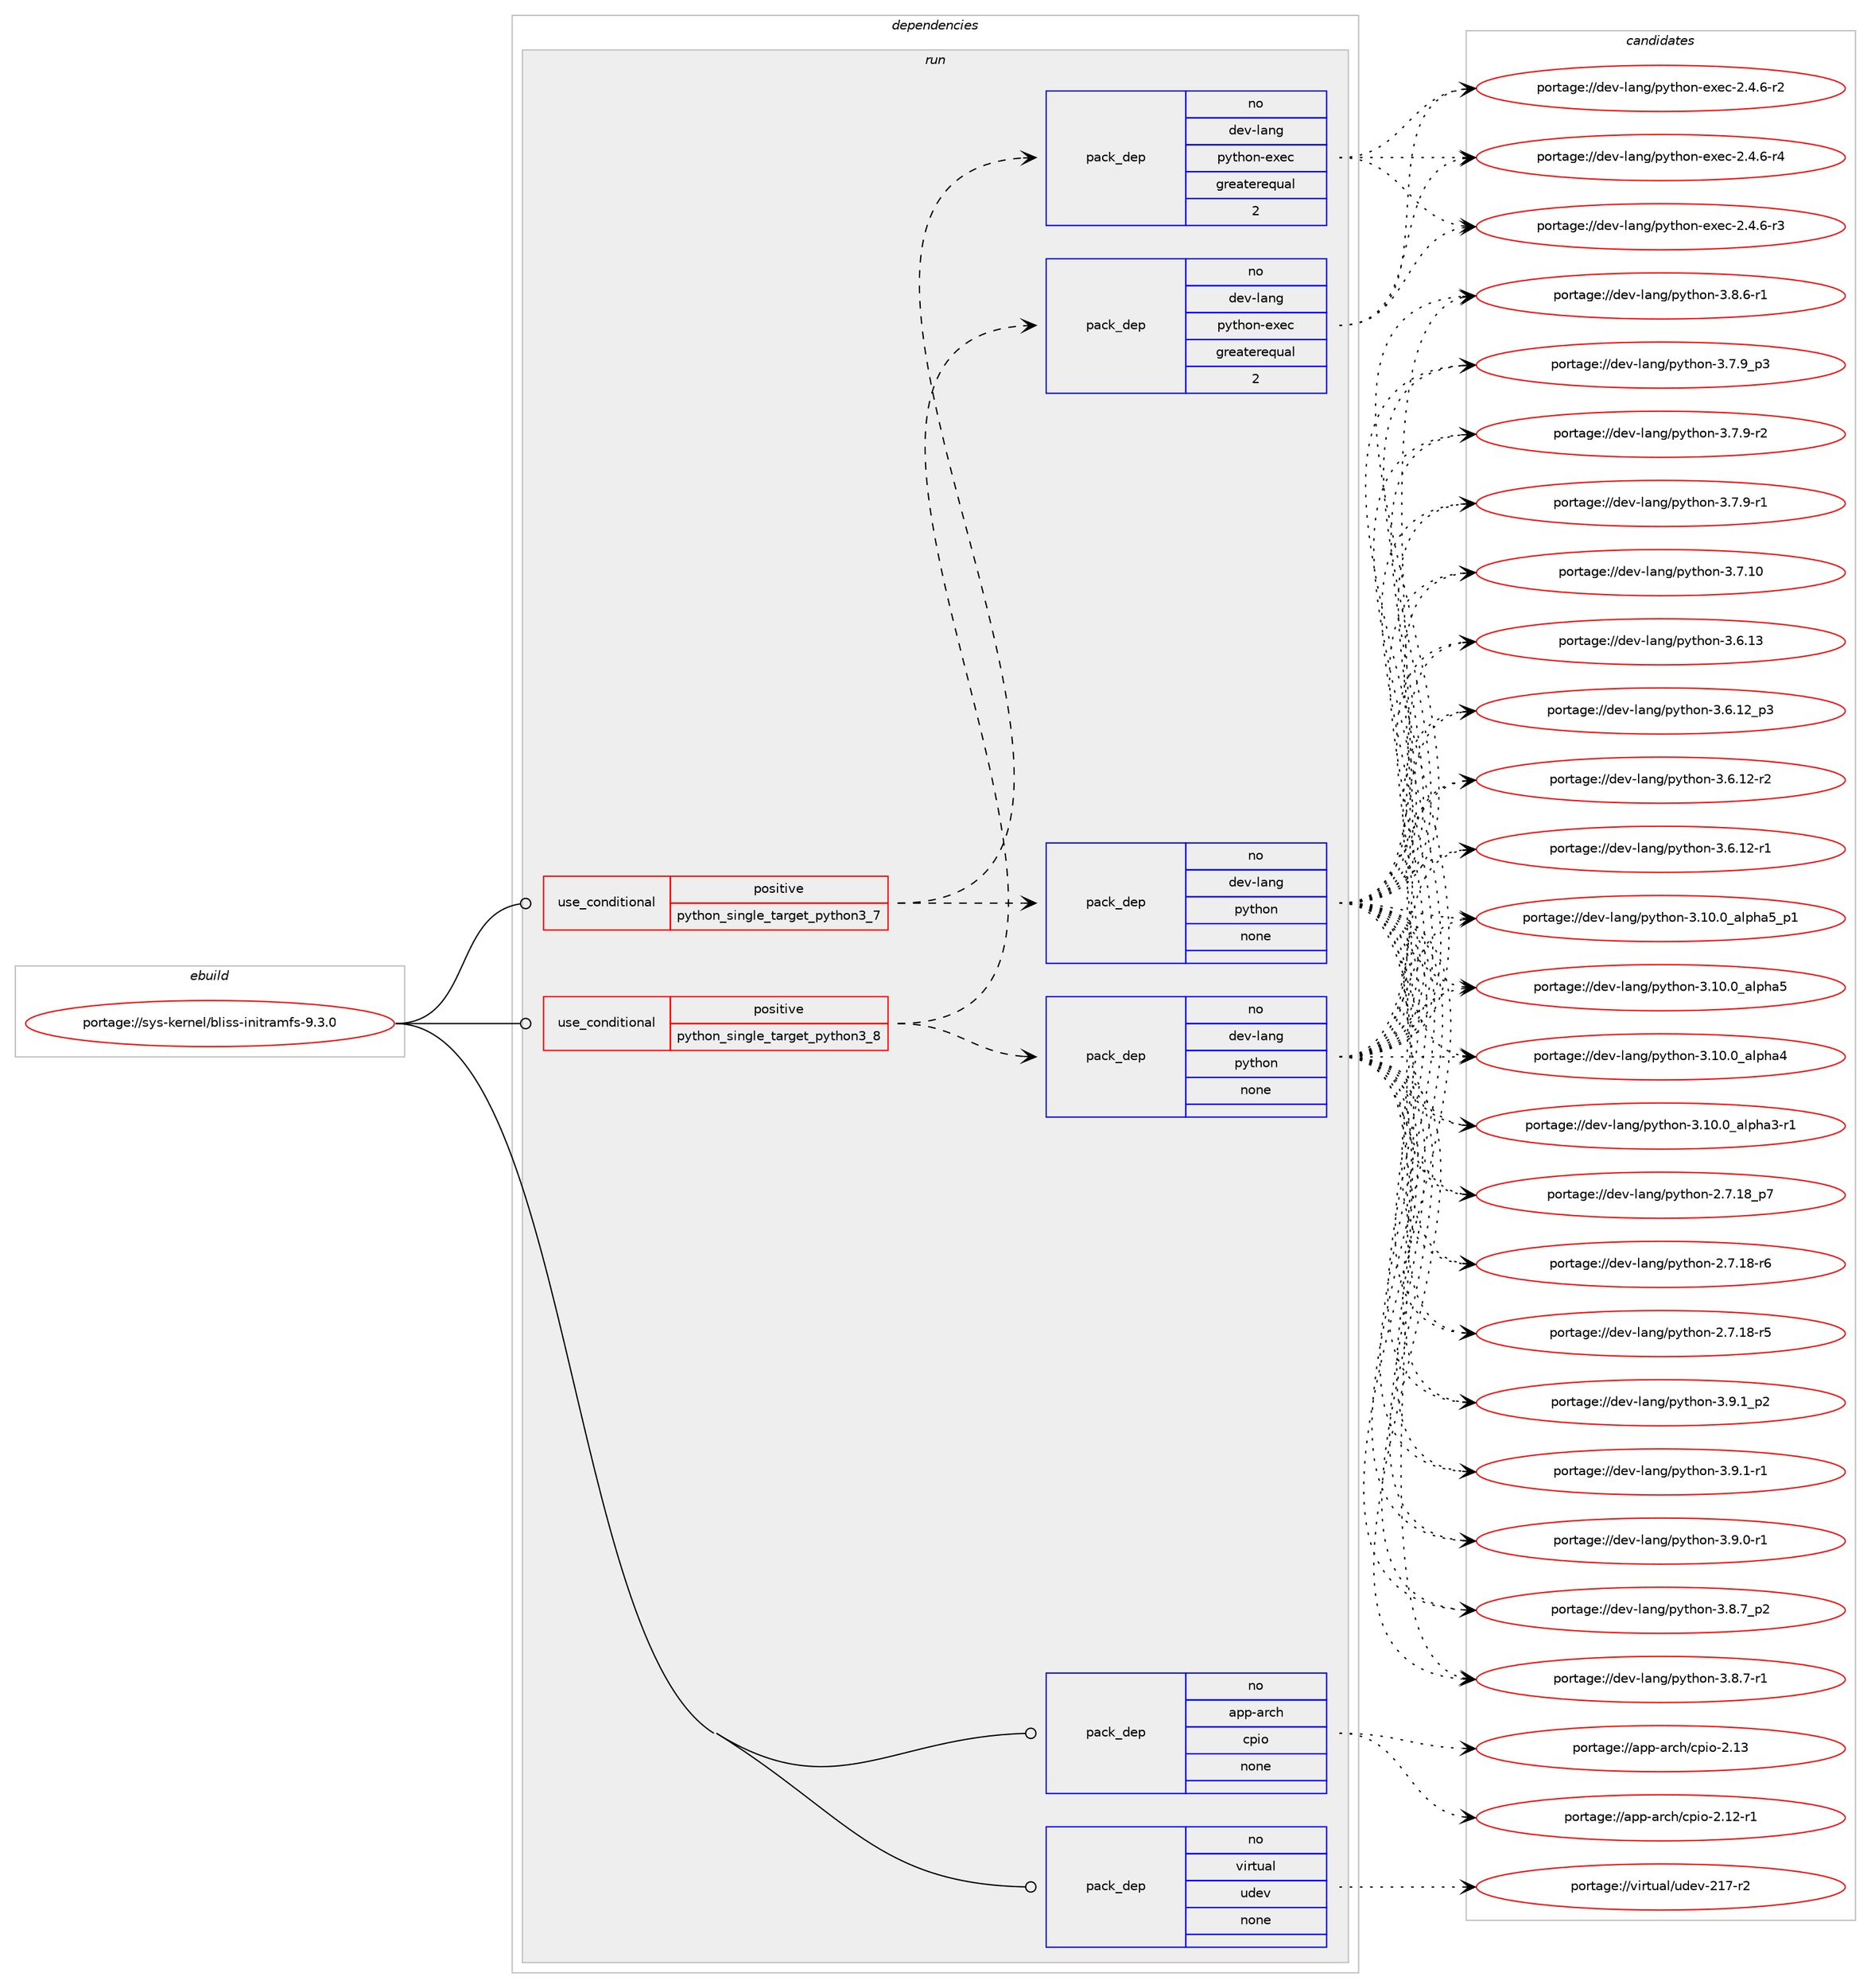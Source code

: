 digraph prolog {

# *************
# Graph options
# *************

newrank=true;
concentrate=true;
compound=true;
graph [rankdir=LR,fontname=Helvetica,fontsize=10,ranksep=1.5];#, ranksep=2.5, nodesep=0.2];
edge  [arrowhead=vee];
node  [fontname=Helvetica,fontsize=10];

# **********
# The ebuild
# **********

subgraph cluster_leftcol {
color=gray;
rank=same;
label=<<i>ebuild</i>>;
id [label="portage://sys-kernel/bliss-initramfs-9.3.0", color=red, width=4, href="../sys-kernel/bliss-initramfs-9.3.0.svg"];
}

# ****************
# The dependencies
# ****************

subgraph cluster_midcol {
color=gray;
label=<<i>dependencies</i>>;
subgraph cluster_compile {
fillcolor="#eeeeee";
style=filled;
label=<<i>compile</i>>;
}
subgraph cluster_compileandrun {
fillcolor="#eeeeee";
style=filled;
label=<<i>compile and run</i>>;
}
subgraph cluster_run {
fillcolor="#eeeeee";
style=filled;
label=<<i>run</i>>;
subgraph cond851 {
dependency3978 [label=<<TABLE BORDER="0" CELLBORDER="1" CELLSPACING="0" CELLPADDING="4"><TR><TD ROWSPAN="3" CELLPADDING="10">use_conditional</TD></TR><TR><TD>positive</TD></TR><TR><TD>python_single_target_python3_7</TD></TR></TABLE>>, shape=none, color=red];
subgraph pack3061 {
dependency3979 [label=<<TABLE BORDER="0" CELLBORDER="1" CELLSPACING="0" CELLPADDING="4" WIDTH="220"><TR><TD ROWSPAN="6" CELLPADDING="30">pack_dep</TD></TR><TR><TD WIDTH="110">no</TD></TR><TR><TD>dev-lang</TD></TR><TR><TD>python</TD></TR><TR><TD>none</TD></TR><TR><TD></TD></TR></TABLE>>, shape=none, color=blue];
}
dependency3978:e -> dependency3979:w [weight=20,style="dashed",arrowhead="vee"];
subgraph pack3062 {
dependency3980 [label=<<TABLE BORDER="0" CELLBORDER="1" CELLSPACING="0" CELLPADDING="4" WIDTH="220"><TR><TD ROWSPAN="6" CELLPADDING="30">pack_dep</TD></TR><TR><TD WIDTH="110">no</TD></TR><TR><TD>dev-lang</TD></TR><TR><TD>python-exec</TD></TR><TR><TD>greaterequal</TD></TR><TR><TD>2</TD></TR></TABLE>>, shape=none, color=blue];
}
dependency3978:e -> dependency3980:w [weight=20,style="dashed",arrowhead="vee"];
}
id:e -> dependency3978:w [weight=20,style="solid",arrowhead="odot"];
subgraph cond852 {
dependency3981 [label=<<TABLE BORDER="0" CELLBORDER="1" CELLSPACING="0" CELLPADDING="4"><TR><TD ROWSPAN="3" CELLPADDING="10">use_conditional</TD></TR><TR><TD>positive</TD></TR><TR><TD>python_single_target_python3_8</TD></TR></TABLE>>, shape=none, color=red];
subgraph pack3063 {
dependency3982 [label=<<TABLE BORDER="0" CELLBORDER="1" CELLSPACING="0" CELLPADDING="4" WIDTH="220"><TR><TD ROWSPAN="6" CELLPADDING="30">pack_dep</TD></TR><TR><TD WIDTH="110">no</TD></TR><TR><TD>dev-lang</TD></TR><TR><TD>python</TD></TR><TR><TD>none</TD></TR><TR><TD></TD></TR></TABLE>>, shape=none, color=blue];
}
dependency3981:e -> dependency3982:w [weight=20,style="dashed",arrowhead="vee"];
subgraph pack3064 {
dependency3983 [label=<<TABLE BORDER="0" CELLBORDER="1" CELLSPACING="0" CELLPADDING="4" WIDTH="220"><TR><TD ROWSPAN="6" CELLPADDING="30">pack_dep</TD></TR><TR><TD WIDTH="110">no</TD></TR><TR><TD>dev-lang</TD></TR><TR><TD>python-exec</TD></TR><TR><TD>greaterequal</TD></TR><TR><TD>2</TD></TR></TABLE>>, shape=none, color=blue];
}
dependency3981:e -> dependency3983:w [weight=20,style="dashed",arrowhead="vee"];
}
id:e -> dependency3981:w [weight=20,style="solid",arrowhead="odot"];
subgraph pack3065 {
dependency3984 [label=<<TABLE BORDER="0" CELLBORDER="1" CELLSPACING="0" CELLPADDING="4" WIDTH="220"><TR><TD ROWSPAN="6" CELLPADDING="30">pack_dep</TD></TR><TR><TD WIDTH="110">no</TD></TR><TR><TD>app-arch</TD></TR><TR><TD>cpio</TD></TR><TR><TD>none</TD></TR><TR><TD></TD></TR></TABLE>>, shape=none, color=blue];
}
id:e -> dependency3984:w [weight=20,style="solid",arrowhead="odot"];
subgraph pack3066 {
dependency3985 [label=<<TABLE BORDER="0" CELLBORDER="1" CELLSPACING="0" CELLPADDING="4" WIDTH="220"><TR><TD ROWSPAN="6" CELLPADDING="30">pack_dep</TD></TR><TR><TD WIDTH="110">no</TD></TR><TR><TD>virtual</TD></TR><TR><TD>udev</TD></TR><TR><TD>none</TD></TR><TR><TD></TD></TR></TABLE>>, shape=none, color=blue];
}
id:e -> dependency3985:w [weight=20,style="solid",arrowhead="odot"];
}
}

# **************
# The candidates
# **************

subgraph cluster_choices {
rank=same;
color=gray;
label=<<i>candidates</i>>;

subgraph choice3061 {
color=black;
nodesep=1;
choice1001011184510897110103471121211161041111104551465746499511250 [label="portage://dev-lang/python-3.9.1_p2", color=red, width=4,href="../dev-lang/python-3.9.1_p2.svg"];
choice1001011184510897110103471121211161041111104551465746494511449 [label="portage://dev-lang/python-3.9.1-r1", color=red, width=4,href="../dev-lang/python-3.9.1-r1.svg"];
choice1001011184510897110103471121211161041111104551465746484511449 [label="portage://dev-lang/python-3.9.0-r1", color=red, width=4,href="../dev-lang/python-3.9.0-r1.svg"];
choice1001011184510897110103471121211161041111104551465646559511250 [label="portage://dev-lang/python-3.8.7_p2", color=red, width=4,href="../dev-lang/python-3.8.7_p2.svg"];
choice1001011184510897110103471121211161041111104551465646554511449 [label="portage://dev-lang/python-3.8.7-r1", color=red, width=4,href="../dev-lang/python-3.8.7-r1.svg"];
choice1001011184510897110103471121211161041111104551465646544511449 [label="portage://dev-lang/python-3.8.6-r1", color=red, width=4,href="../dev-lang/python-3.8.6-r1.svg"];
choice1001011184510897110103471121211161041111104551465546579511251 [label="portage://dev-lang/python-3.7.9_p3", color=red, width=4,href="../dev-lang/python-3.7.9_p3.svg"];
choice1001011184510897110103471121211161041111104551465546574511450 [label="portage://dev-lang/python-3.7.9-r2", color=red, width=4,href="../dev-lang/python-3.7.9-r2.svg"];
choice1001011184510897110103471121211161041111104551465546574511449 [label="portage://dev-lang/python-3.7.9-r1", color=red, width=4,href="../dev-lang/python-3.7.9-r1.svg"];
choice10010111845108971101034711212111610411111045514655464948 [label="portage://dev-lang/python-3.7.10", color=red, width=4,href="../dev-lang/python-3.7.10.svg"];
choice10010111845108971101034711212111610411111045514654464951 [label="portage://dev-lang/python-3.6.13", color=red, width=4,href="../dev-lang/python-3.6.13.svg"];
choice100101118451089711010347112121116104111110455146544649509511251 [label="portage://dev-lang/python-3.6.12_p3", color=red, width=4,href="../dev-lang/python-3.6.12_p3.svg"];
choice100101118451089711010347112121116104111110455146544649504511450 [label="portage://dev-lang/python-3.6.12-r2", color=red, width=4,href="../dev-lang/python-3.6.12-r2.svg"];
choice100101118451089711010347112121116104111110455146544649504511449 [label="portage://dev-lang/python-3.6.12-r1", color=red, width=4,href="../dev-lang/python-3.6.12-r1.svg"];
choice10010111845108971101034711212111610411111045514649484648959710811210497539511249 [label="portage://dev-lang/python-3.10.0_alpha5_p1", color=red, width=4,href="../dev-lang/python-3.10.0_alpha5_p1.svg"];
choice1001011184510897110103471121211161041111104551464948464895971081121049753 [label="portage://dev-lang/python-3.10.0_alpha5", color=red, width=4,href="../dev-lang/python-3.10.0_alpha5.svg"];
choice1001011184510897110103471121211161041111104551464948464895971081121049752 [label="portage://dev-lang/python-3.10.0_alpha4", color=red, width=4,href="../dev-lang/python-3.10.0_alpha4.svg"];
choice10010111845108971101034711212111610411111045514649484648959710811210497514511449 [label="portage://dev-lang/python-3.10.0_alpha3-r1", color=red, width=4,href="../dev-lang/python-3.10.0_alpha3-r1.svg"];
choice100101118451089711010347112121116104111110455046554649569511255 [label="portage://dev-lang/python-2.7.18_p7", color=red, width=4,href="../dev-lang/python-2.7.18_p7.svg"];
choice100101118451089711010347112121116104111110455046554649564511454 [label="portage://dev-lang/python-2.7.18-r6", color=red, width=4,href="../dev-lang/python-2.7.18-r6.svg"];
choice100101118451089711010347112121116104111110455046554649564511453 [label="portage://dev-lang/python-2.7.18-r5", color=red, width=4,href="../dev-lang/python-2.7.18-r5.svg"];
dependency3979:e -> choice1001011184510897110103471121211161041111104551465746499511250:w [style=dotted,weight="100"];
dependency3979:e -> choice1001011184510897110103471121211161041111104551465746494511449:w [style=dotted,weight="100"];
dependency3979:e -> choice1001011184510897110103471121211161041111104551465746484511449:w [style=dotted,weight="100"];
dependency3979:e -> choice1001011184510897110103471121211161041111104551465646559511250:w [style=dotted,weight="100"];
dependency3979:e -> choice1001011184510897110103471121211161041111104551465646554511449:w [style=dotted,weight="100"];
dependency3979:e -> choice1001011184510897110103471121211161041111104551465646544511449:w [style=dotted,weight="100"];
dependency3979:e -> choice1001011184510897110103471121211161041111104551465546579511251:w [style=dotted,weight="100"];
dependency3979:e -> choice1001011184510897110103471121211161041111104551465546574511450:w [style=dotted,weight="100"];
dependency3979:e -> choice1001011184510897110103471121211161041111104551465546574511449:w [style=dotted,weight="100"];
dependency3979:e -> choice10010111845108971101034711212111610411111045514655464948:w [style=dotted,weight="100"];
dependency3979:e -> choice10010111845108971101034711212111610411111045514654464951:w [style=dotted,weight="100"];
dependency3979:e -> choice100101118451089711010347112121116104111110455146544649509511251:w [style=dotted,weight="100"];
dependency3979:e -> choice100101118451089711010347112121116104111110455146544649504511450:w [style=dotted,weight="100"];
dependency3979:e -> choice100101118451089711010347112121116104111110455146544649504511449:w [style=dotted,weight="100"];
dependency3979:e -> choice10010111845108971101034711212111610411111045514649484648959710811210497539511249:w [style=dotted,weight="100"];
dependency3979:e -> choice1001011184510897110103471121211161041111104551464948464895971081121049753:w [style=dotted,weight="100"];
dependency3979:e -> choice1001011184510897110103471121211161041111104551464948464895971081121049752:w [style=dotted,weight="100"];
dependency3979:e -> choice10010111845108971101034711212111610411111045514649484648959710811210497514511449:w [style=dotted,weight="100"];
dependency3979:e -> choice100101118451089711010347112121116104111110455046554649569511255:w [style=dotted,weight="100"];
dependency3979:e -> choice100101118451089711010347112121116104111110455046554649564511454:w [style=dotted,weight="100"];
dependency3979:e -> choice100101118451089711010347112121116104111110455046554649564511453:w [style=dotted,weight="100"];
}
subgraph choice3062 {
color=black;
nodesep=1;
choice10010111845108971101034711212111610411111045101120101994550465246544511452 [label="portage://dev-lang/python-exec-2.4.6-r4", color=red, width=4,href="../dev-lang/python-exec-2.4.6-r4.svg"];
choice10010111845108971101034711212111610411111045101120101994550465246544511451 [label="portage://dev-lang/python-exec-2.4.6-r3", color=red, width=4,href="../dev-lang/python-exec-2.4.6-r3.svg"];
choice10010111845108971101034711212111610411111045101120101994550465246544511450 [label="portage://dev-lang/python-exec-2.4.6-r2", color=red, width=4,href="../dev-lang/python-exec-2.4.6-r2.svg"];
dependency3980:e -> choice10010111845108971101034711212111610411111045101120101994550465246544511452:w [style=dotted,weight="100"];
dependency3980:e -> choice10010111845108971101034711212111610411111045101120101994550465246544511451:w [style=dotted,weight="100"];
dependency3980:e -> choice10010111845108971101034711212111610411111045101120101994550465246544511450:w [style=dotted,weight="100"];
}
subgraph choice3063 {
color=black;
nodesep=1;
choice1001011184510897110103471121211161041111104551465746499511250 [label="portage://dev-lang/python-3.9.1_p2", color=red, width=4,href="../dev-lang/python-3.9.1_p2.svg"];
choice1001011184510897110103471121211161041111104551465746494511449 [label="portage://dev-lang/python-3.9.1-r1", color=red, width=4,href="../dev-lang/python-3.9.1-r1.svg"];
choice1001011184510897110103471121211161041111104551465746484511449 [label="portage://dev-lang/python-3.9.0-r1", color=red, width=4,href="../dev-lang/python-3.9.0-r1.svg"];
choice1001011184510897110103471121211161041111104551465646559511250 [label="portage://dev-lang/python-3.8.7_p2", color=red, width=4,href="../dev-lang/python-3.8.7_p2.svg"];
choice1001011184510897110103471121211161041111104551465646554511449 [label="portage://dev-lang/python-3.8.7-r1", color=red, width=4,href="../dev-lang/python-3.8.7-r1.svg"];
choice1001011184510897110103471121211161041111104551465646544511449 [label="portage://dev-lang/python-3.8.6-r1", color=red, width=4,href="../dev-lang/python-3.8.6-r1.svg"];
choice1001011184510897110103471121211161041111104551465546579511251 [label="portage://dev-lang/python-3.7.9_p3", color=red, width=4,href="../dev-lang/python-3.7.9_p3.svg"];
choice1001011184510897110103471121211161041111104551465546574511450 [label="portage://dev-lang/python-3.7.9-r2", color=red, width=4,href="../dev-lang/python-3.7.9-r2.svg"];
choice1001011184510897110103471121211161041111104551465546574511449 [label="portage://dev-lang/python-3.7.9-r1", color=red, width=4,href="../dev-lang/python-3.7.9-r1.svg"];
choice10010111845108971101034711212111610411111045514655464948 [label="portage://dev-lang/python-3.7.10", color=red, width=4,href="../dev-lang/python-3.7.10.svg"];
choice10010111845108971101034711212111610411111045514654464951 [label="portage://dev-lang/python-3.6.13", color=red, width=4,href="../dev-lang/python-3.6.13.svg"];
choice100101118451089711010347112121116104111110455146544649509511251 [label="portage://dev-lang/python-3.6.12_p3", color=red, width=4,href="../dev-lang/python-3.6.12_p3.svg"];
choice100101118451089711010347112121116104111110455146544649504511450 [label="portage://dev-lang/python-3.6.12-r2", color=red, width=4,href="../dev-lang/python-3.6.12-r2.svg"];
choice100101118451089711010347112121116104111110455146544649504511449 [label="portage://dev-lang/python-3.6.12-r1", color=red, width=4,href="../dev-lang/python-3.6.12-r1.svg"];
choice10010111845108971101034711212111610411111045514649484648959710811210497539511249 [label="portage://dev-lang/python-3.10.0_alpha5_p1", color=red, width=4,href="../dev-lang/python-3.10.0_alpha5_p1.svg"];
choice1001011184510897110103471121211161041111104551464948464895971081121049753 [label="portage://dev-lang/python-3.10.0_alpha5", color=red, width=4,href="../dev-lang/python-3.10.0_alpha5.svg"];
choice1001011184510897110103471121211161041111104551464948464895971081121049752 [label="portage://dev-lang/python-3.10.0_alpha4", color=red, width=4,href="../dev-lang/python-3.10.0_alpha4.svg"];
choice10010111845108971101034711212111610411111045514649484648959710811210497514511449 [label="portage://dev-lang/python-3.10.0_alpha3-r1", color=red, width=4,href="../dev-lang/python-3.10.0_alpha3-r1.svg"];
choice100101118451089711010347112121116104111110455046554649569511255 [label="portage://dev-lang/python-2.7.18_p7", color=red, width=4,href="../dev-lang/python-2.7.18_p7.svg"];
choice100101118451089711010347112121116104111110455046554649564511454 [label="portage://dev-lang/python-2.7.18-r6", color=red, width=4,href="../dev-lang/python-2.7.18-r6.svg"];
choice100101118451089711010347112121116104111110455046554649564511453 [label="portage://dev-lang/python-2.7.18-r5", color=red, width=4,href="../dev-lang/python-2.7.18-r5.svg"];
dependency3982:e -> choice1001011184510897110103471121211161041111104551465746499511250:w [style=dotted,weight="100"];
dependency3982:e -> choice1001011184510897110103471121211161041111104551465746494511449:w [style=dotted,weight="100"];
dependency3982:e -> choice1001011184510897110103471121211161041111104551465746484511449:w [style=dotted,weight="100"];
dependency3982:e -> choice1001011184510897110103471121211161041111104551465646559511250:w [style=dotted,weight="100"];
dependency3982:e -> choice1001011184510897110103471121211161041111104551465646554511449:w [style=dotted,weight="100"];
dependency3982:e -> choice1001011184510897110103471121211161041111104551465646544511449:w [style=dotted,weight="100"];
dependency3982:e -> choice1001011184510897110103471121211161041111104551465546579511251:w [style=dotted,weight="100"];
dependency3982:e -> choice1001011184510897110103471121211161041111104551465546574511450:w [style=dotted,weight="100"];
dependency3982:e -> choice1001011184510897110103471121211161041111104551465546574511449:w [style=dotted,weight="100"];
dependency3982:e -> choice10010111845108971101034711212111610411111045514655464948:w [style=dotted,weight="100"];
dependency3982:e -> choice10010111845108971101034711212111610411111045514654464951:w [style=dotted,weight="100"];
dependency3982:e -> choice100101118451089711010347112121116104111110455146544649509511251:w [style=dotted,weight="100"];
dependency3982:e -> choice100101118451089711010347112121116104111110455146544649504511450:w [style=dotted,weight="100"];
dependency3982:e -> choice100101118451089711010347112121116104111110455146544649504511449:w [style=dotted,weight="100"];
dependency3982:e -> choice10010111845108971101034711212111610411111045514649484648959710811210497539511249:w [style=dotted,weight="100"];
dependency3982:e -> choice1001011184510897110103471121211161041111104551464948464895971081121049753:w [style=dotted,weight="100"];
dependency3982:e -> choice1001011184510897110103471121211161041111104551464948464895971081121049752:w [style=dotted,weight="100"];
dependency3982:e -> choice10010111845108971101034711212111610411111045514649484648959710811210497514511449:w [style=dotted,weight="100"];
dependency3982:e -> choice100101118451089711010347112121116104111110455046554649569511255:w [style=dotted,weight="100"];
dependency3982:e -> choice100101118451089711010347112121116104111110455046554649564511454:w [style=dotted,weight="100"];
dependency3982:e -> choice100101118451089711010347112121116104111110455046554649564511453:w [style=dotted,weight="100"];
}
subgraph choice3064 {
color=black;
nodesep=1;
choice10010111845108971101034711212111610411111045101120101994550465246544511452 [label="portage://dev-lang/python-exec-2.4.6-r4", color=red, width=4,href="../dev-lang/python-exec-2.4.6-r4.svg"];
choice10010111845108971101034711212111610411111045101120101994550465246544511451 [label="portage://dev-lang/python-exec-2.4.6-r3", color=red, width=4,href="../dev-lang/python-exec-2.4.6-r3.svg"];
choice10010111845108971101034711212111610411111045101120101994550465246544511450 [label="portage://dev-lang/python-exec-2.4.6-r2", color=red, width=4,href="../dev-lang/python-exec-2.4.6-r2.svg"];
dependency3983:e -> choice10010111845108971101034711212111610411111045101120101994550465246544511452:w [style=dotted,weight="100"];
dependency3983:e -> choice10010111845108971101034711212111610411111045101120101994550465246544511451:w [style=dotted,weight="100"];
dependency3983:e -> choice10010111845108971101034711212111610411111045101120101994550465246544511450:w [style=dotted,weight="100"];
}
subgraph choice3065 {
color=black;
nodesep=1;
choice9711211245971149910447991121051114550464951 [label="portage://app-arch/cpio-2.13", color=red, width=4,href="../app-arch/cpio-2.13.svg"];
choice97112112459711499104479911210511145504649504511449 [label="portage://app-arch/cpio-2.12-r1", color=red, width=4,href="../app-arch/cpio-2.12-r1.svg"];
dependency3984:e -> choice9711211245971149910447991121051114550464951:w [style=dotted,weight="100"];
dependency3984:e -> choice97112112459711499104479911210511145504649504511449:w [style=dotted,weight="100"];
}
subgraph choice3066 {
color=black;
nodesep=1;
choice1181051141161179710847117100101118455049554511450 [label="portage://virtual/udev-217-r2", color=red, width=4,href="../virtual/udev-217-r2.svg"];
dependency3985:e -> choice1181051141161179710847117100101118455049554511450:w [style=dotted,weight="100"];
}
}

}
